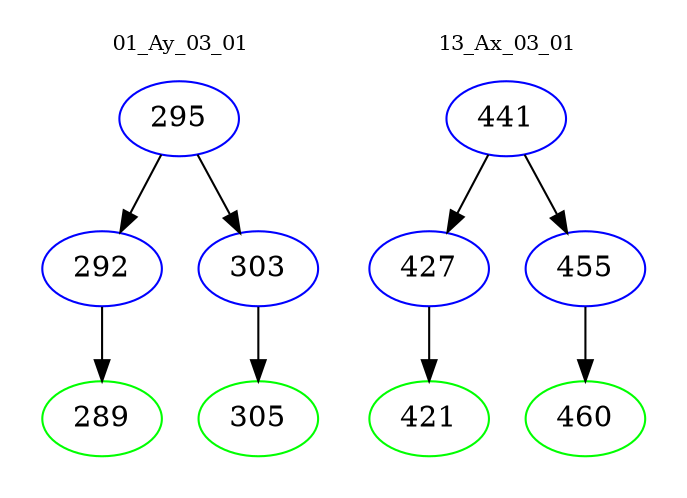 digraph{
subgraph cluster_0 {
color = white
label = "01_Ay_03_01";
fontsize=10;
T0_295 [label="295", color="blue"]
T0_295 -> T0_292 [color="black"]
T0_292 [label="292", color="blue"]
T0_292 -> T0_289 [color="black"]
T0_289 [label="289", color="green"]
T0_295 -> T0_303 [color="black"]
T0_303 [label="303", color="blue"]
T0_303 -> T0_305 [color="black"]
T0_305 [label="305", color="green"]
}
subgraph cluster_1 {
color = white
label = "13_Ax_03_01";
fontsize=10;
T1_441 [label="441", color="blue"]
T1_441 -> T1_427 [color="black"]
T1_427 [label="427", color="blue"]
T1_427 -> T1_421 [color="black"]
T1_421 [label="421", color="green"]
T1_441 -> T1_455 [color="black"]
T1_455 [label="455", color="blue"]
T1_455 -> T1_460 [color="black"]
T1_460 [label="460", color="green"]
}
}
